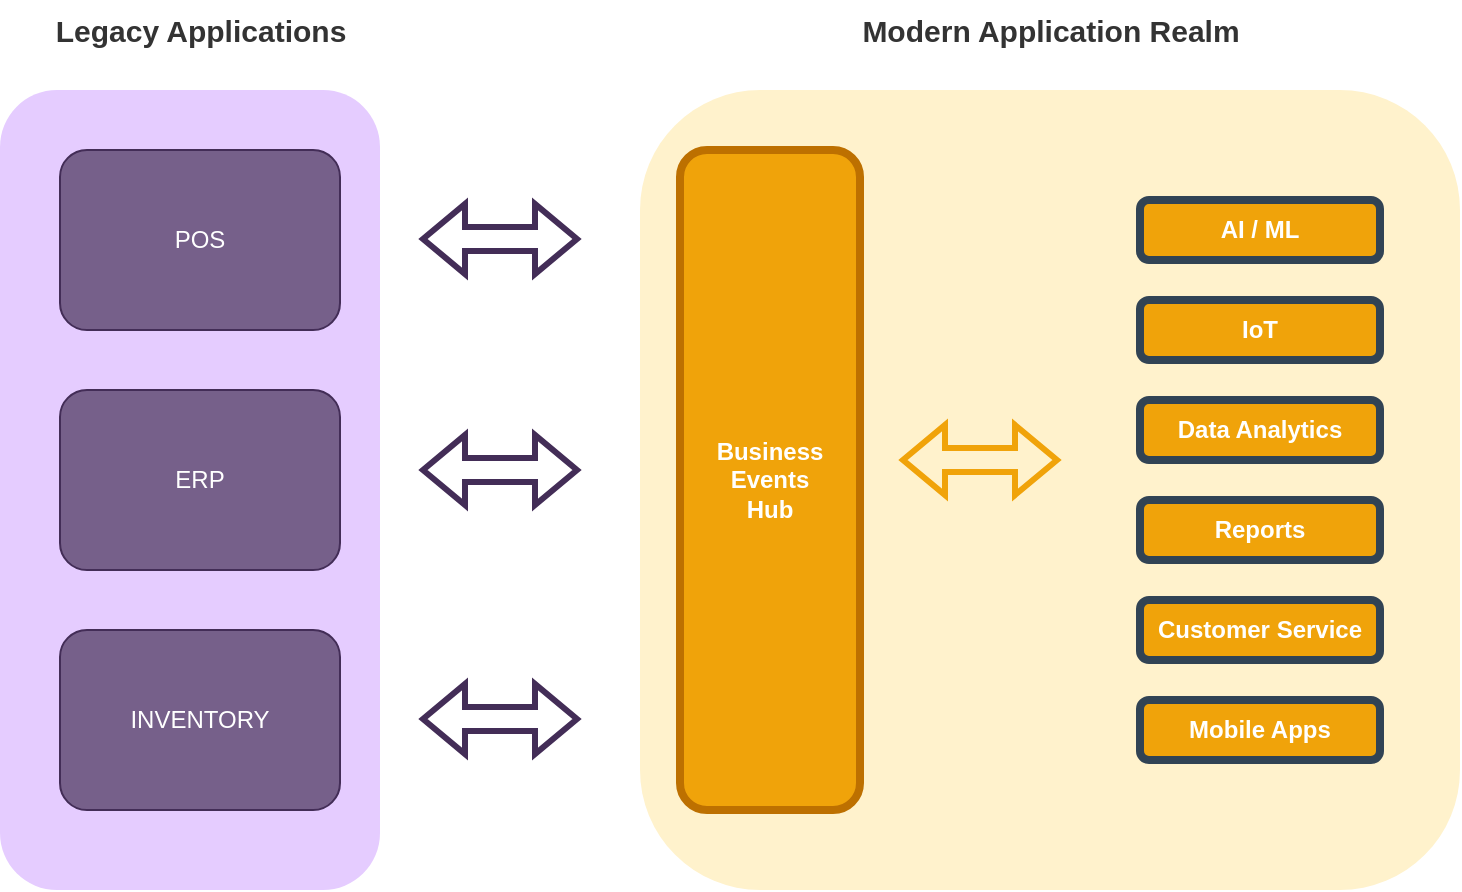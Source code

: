 <mxfile version="20.8.22" type="google"><diagram id="fh3qfb-qTnWwUFDjTeGZ" name="Página-1"><mxGraphModel grid="1" page="1" gridSize="10" guides="1" tooltips="1" connect="1" arrows="1" fold="1" pageScale="1" pageWidth="827" pageHeight="1169" math="0" shadow="0"><root><mxCell id="0"/><mxCell id="1" parent="0"/><mxCell id="mLrNRxc-uC0IdFRx_LhU-29" value="" style="rounded=1;whiteSpace=wrap;html=1;strokeWidth=2;fillColor=#E5CCFF;strokeColor=none;" vertex="1" parent="1"><mxGeometry x="30" y="50" width="190" height="400" as="geometry"/></mxCell><mxCell id="mLrNRxc-uC0IdFRx_LhU-26" value="" style="rounded=1;whiteSpace=wrap;html=1;strokeWidth=2;fillColor=#FFF2CC;strokeColor=none;" vertex="1" parent="1"><mxGeometry x="350" y="50" width="410" height="400" as="geometry"/></mxCell><mxCell id="mLrNRxc-uC0IdFRx_LhU-1" value="POS" style="rounded=1;whiteSpace=wrap;html=1;fillColor=#76608a;strokeColor=#432D57;fontColor=#ffffff;" vertex="1" parent="1"><mxGeometry x="60" y="80" width="140" height="90" as="geometry"/></mxCell><mxCell id="mLrNRxc-uC0IdFRx_LhU-2" value="ERP" style="rounded=1;whiteSpace=wrap;html=1;fillColor=#76608a;strokeColor=#432D57;fontColor=#ffffff;" vertex="1" parent="1"><mxGeometry x="60" y="200" width="140" height="90" as="geometry"/></mxCell><mxCell id="mLrNRxc-uC0IdFRx_LhU-3" value="INVENTORY" style="rounded=1;whiteSpace=wrap;html=1;fillColor=#76608a;strokeColor=#432D57;fontColor=#ffffff;" vertex="1" parent="1"><mxGeometry x="60" y="320" width="140" height="90" as="geometry"/></mxCell><mxCell id="mLrNRxc-uC0IdFRx_LhU-5" value="Business Events &lt;br&gt;Hub" style="rounded=1;whiteSpace=wrap;html=1;fillColor=#f0a30a;strokeColor=#BD7000;fontColor=#FFFFFF;fontStyle=1;strokeWidth=4;" vertex="1" parent="1"><mxGeometry x="370" y="80" width="90" height="330" as="geometry"/></mxCell><mxCell id="mLrNRxc-uC0IdFRx_LhU-12" value="" style="shape=flexArrow;endArrow=classic;startArrow=classic;html=1;rounded=0;fillColor=none;strokeColor=#432D57;strokeWidth=3;" edge="1" parent="1"><mxGeometry width="100" height="100" relative="1" as="geometry"><mxPoint x="240" y="240" as="sourcePoint"/><mxPoint x="320" y="240" as="targetPoint"/></mxGeometry></mxCell><mxCell id="mLrNRxc-uC0IdFRx_LhU-13" value="" style="shape=flexArrow;endArrow=classic;startArrow=classic;html=1;rounded=0;fillColor=none;strokeColor=#432D57;strokeWidth=3;" edge="1" parent="1"><mxGeometry width="100" height="100" relative="1" as="geometry"><mxPoint x="240" y="364.5" as="sourcePoint"/><mxPoint x="320" y="364.5" as="targetPoint"/></mxGeometry></mxCell><mxCell id="mLrNRxc-uC0IdFRx_LhU-14" value="" style="shape=flexArrow;endArrow=classic;startArrow=classic;html=1;rounded=0;fillColor=none;strokeColor=#432D57;strokeWidth=3;" edge="1" parent="1"><mxGeometry width="100" height="100" relative="1" as="geometry"><mxPoint x="240" y="124.5" as="sourcePoint"/><mxPoint x="320" y="124.5" as="targetPoint"/></mxGeometry></mxCell><mxCell id="mLrNRxc-uC0IdFRx_LhU-18" value="" style="shape=flexArrow;endArrow=classic;startArrow=classic;html=1;rounded=0;fillColor=none;strokeColor=#F0A30A;strokeWidth=3;" edge="1" parent="1"><mxGeometry width="100" height="100" relative="1" as="geometry"><mxPoint x="480" y="235" as="sourcePoint"/><mxPoint x="560" y="235" as="targetPoint"/></mxGeometry></mxCell><mxCell id="mLrNRxc-uC0IdFRx_LhU-20" value="AI / ML" style="rounded=1;whiteSpace=wrap;html=1;fillColor=#F0A30A;strokeColor=#314354;fontColor=#ffffff;fontStyle=1;strokeWidth=4;" vertex="1" parent="1"><mxGeometry x="600" y="105" width="120" height="30" as="geometry"/></mxCell><mxCell id="mLrNRxc-uC0IdFRx_LhU-21" value="IoT" style="rounded=1;whiteSpace=wrap;html=1;fillColor=#F0A30A;strokeColor=#314354;fontColor=#ffffff;fontStyle=1;strokeWidth=4;" vertex="1" parent="1"><mxGeometry x="600" y="155" width="120" height="30" as="geometry"/></mxCell><mxCell id="mLrNRxc-uC0IdFRx_LhU-22" value="Data Analytics" style="rounded=1;whiteSpace=wrap;html=1;fillColor=#F0A30A;strokeColor=#314354;fontColor=#ffffff;fontStyle=1;strokeWidth=4;" vertex="1" parent="1"><mxGeometry x="600" y="205" width="120" height="30" as="geometry"/></mxCell><mxCell id="mLrNRxc-uC0IdFRx_LhU-23" value="Reports" style="rounded=1;whiteSpace=wrap;html=1;fillColor=#F0A30A;strokeColor=#314354;fontColor=#ffffff;fontStyle=1;strokeWidth=4;" vertex="1" parent="1"><mxGeometry x="600" y="255" width="120" height="30" as="geometry"/></mxCell><mxCell id="mLrNRxc-uC0IdFRx_LhU-24" value="Customer Service" style="rounded=1;whiteSpace=wrap;html=1;fillColor=#F0A30A;strokeColor=#314354;fontColor=#ffffff;fontStyle=1;strokeWidth=4;" vertex="1" parent="1"><mxGeometry x="600" y="305" width="120" height="30" as="geometry"/></mxCell><mxCell id="mLrNRxc-uC0IdFRx_LhU-25" value="Mobile Apps" style="rounded=1;whiteSpace=wrap;html=1;fillColor=#F0A30A;strokeColor=#314354;fontColor=#ffffff;fontStyle=1;strokeWidth=4;" vertex="1" parent="1"><mxGeometry x="600" y="355" width="120" height="30" as="geometry"/></mxCell><mxCell id="mLrNRxc-uC0IdFRx_LhU-27" value="Modern Application Realm" style="text;html=1;align=center;verticalAlign=middle;resizable=0;points=[];autosize=1;strokeColor=none;fillColor=none;fontSize=15;fontColor=#333333;fontStyle=1" vertex="1" parent="1"><mxGeometry x="450" y="5" width="210" height="30" as="geometry"/></mxCell><mxCell id="mLrNRxc-uC0IdFRx_LhU-28" value="Legacy Applications" style="text;html=1;align=center;verticalAlign=middle;resizable=0;points=[];autosize=1;strokeColor=none;fillColor=none;fontSize=15;fontColor=#333333;fontStyle=1" vertex="1" parent="1"><mxGeometry x="45" y="5" width="170" height="30" as="geometry"/></mxCell></root></mxGraphModel></diagram></mxfile>